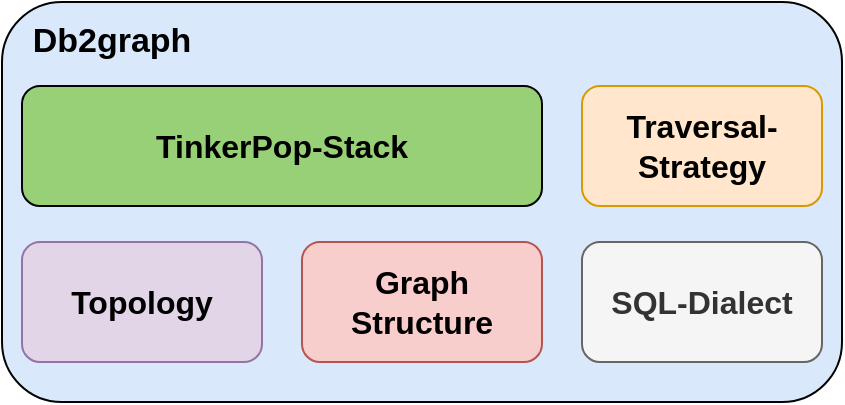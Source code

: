 <mxfile version="14.8.6" type="device"><diagram id="JV0QJn7iNVygnfekIpTw" name="Page-1"><mxGraphModel dx="1030" dy="630" grid="1" gridSize="10" guides="1" tooltips="1" connect="1" arrows="1" fold="1" page="1" pageScale="1" pageWidth="827" pageHeight="1169" math="0" shadow="0"><root><mxCell id="0"/><mxCell id="1" parent="0"/><mxCell id="ULiB23jthV5sl-LRdBTQ-1" value="" style="rounded=1;whiteSpace=wrap;html=1;fillColor=#dae8fc;strokeColor=#030303;" vertex="1" parent="1"><mxGeometry width="420" height="200" as="geometry"/></mxCell><mxCell id="ULiB23jthV5sl-LRdBTQ-2" value="&lt;b&gt;&lt;font style=&quot;font-size: 17px&quot;&gt;Db2graph&lt;/font&gt;&lt;/b&gt;" style="text;html=1;strokeColor=none;fillColor=none;align=center;verticalAlign=middle;whiteSpace=wrap;rounded=0;" vertex="1" parent="1"><mxGeometry x="20" y="10" width="70" height="20" as="geometry"/></mxCell><mxCell id="ULiB23jthV5sl-LRdBTQ-3" value="&lt;b&gt;&lt;font style=&quot;font-size: 16px&quot;&gt;TinkerPop-Stack&lt;/font&gt;&lt;/b&gt;" style="rounded=1;whiteSpace=wrap;html=1;fillColor=#97D077;strokeColor=#030303;" vertex="1" parent="1"><mxGeometry x="10" y="42" width="260" height="60" as="geometry"/></mxCell><mxCell id="ULiB23jthV5sl-LRdBTQ-4" value="&lt;b style=&quot;font-size: 16px&quot;&gt;Topology&lt;/b&gt;" style="rounded=1;whiteSpace=wrap;html=1;strokeColor=#9673a6;fillColor=#e1d5e7;" vertex="1" parent="1"><mxGeometry x="10" y="120" width="120" height="60" as="geometry"/></mxCell><mxCell id="ULiB23jthV5sl-LRdBTQ-5" value="&lt;b style=&quot;font-size: 16px&quot;&gt;Graph Structure&lt;/b&gt;&lt;span style=&quot;color: rgba(0 , 0 , 0 , 0) ; font-family: monospace ; font-size: 0px&quot;&gt;%3CmxGraphModel%3E%3Croot%3E%3CmxCell%20id%3D%220%22%2F%3E%3CmxCell%20id%3D%221%22%20parent%3D%220%22%2F%3E%3CmxCell%20id%3D%222%22%20value%3D%22%26lt%3Bb%20style%3D%26quot%3Bfont-size%3A%2016px%26quot%3B%26gt%3BTopology%26lt%3B%2Fb%26gt%3B%22%20style%3D%22rounded%3D1%3BwhiteSpace%3Dwrap%3Bhtml%3D1%3BstrokeColor%3D%23030303%3BfillColor%3D%2397D077%3B%22%20vertex%3D%221%22%20parent%3D%221%22%3E%3CmxGeometry%20x%3D%2210%22%20y%3D%22110%22%20width%3D%22120%22%20height%3D%2260%22%20as%3D%22geometry%22%2F%3E%3C%2FmxCell%3E%3C%2Froot%3E%3C%2FmxGraphModel%3E&lt;/span&gt;" style="rounded=1;whiteSpace=wrap;html=1;strokeColor=#b85450;fillColor=#f8cecc;" vertex="1" parent="1"><mxGeometry x="150" y="120" width="120" height="60" as="geometry"/></mxCell><mxCell id="ULiB23jthV5sl-LRdBTQ-6" value="&lt;span style=&quot;font-size: 16px&quot;&gt;&lt;b&gt;SQL-Dialect&lt;/b&gt;&lt;/span&gt;" style="rounded=1;whiteSpace=wrap;html=1;strokeColor=#666666;fillColor=#f5f5f5;fontColor=#333333;" vertex="1" parent="1"><mxGeometry x="290" y="120" width="120" height="60" as="geometry"/></mxCell><mxCell id="ULiB23jthV5sl-LRdBTQ-7" value="&lt;span style=&quot;font-size: 16px&quot;&gt;&lt;b&gt;Traversal-Strategy&lt;/b&gt;&lt;/span&gt;" style="rounded=1;whiteSpace=wrap;html=1;strokeColor=#d79b00;fillColor=#ffe6cc;" vertex="1" parent="1"><mxGeometry x="290" y="42" width="120" height="60" as="geometry"/></mxCell></root></mxGraphModel></diagram></mxfile>